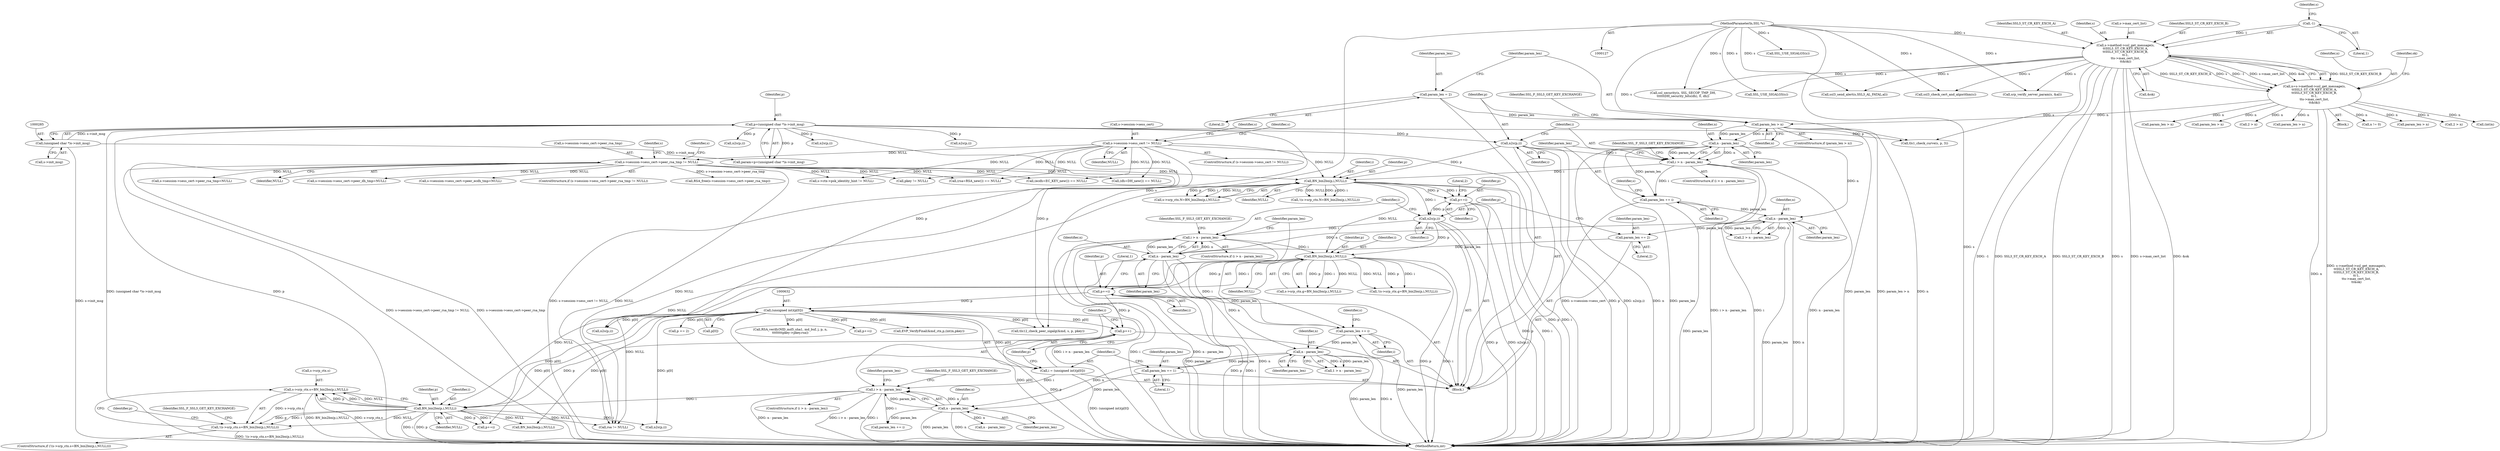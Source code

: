 digraph "0_openssl_ce325c60c74b0fa784f5872404b722e120e5cab0_0@pointer" {
"1000654" [label="(Call,s->srp_ctx.s=BN_bin2bn(p,i,NULL))"];
"1000660" [label="(Call,BN_bin2bn(p,i,NULL))"];
"1000631" [label="(Call,(unsigned int)(p[0]))"];
"1000612" [label="(Call,p+=i)"];
"1000603" [label="(Call,BN_bin2bn(p,i,NULL))"];
"1000578" [label="(Call,n2s(p,i))"];
"1000561" [label="(Call,p+=i)"];
"1000552" [label="(Call,BN_bin2bn(p,i,NULL))"];
"1000527" [label="(Call,n2s(p,i))"];
"1000282" [label="(Call,p=(unsigned char *)s->init_msg)"];
"1000284" [label="(Call,(unsigned char *)s->init_msg)"];
"1000531" [label="(Call,i > n - param_len)"];
"1000533" [label="(Call,n - param_len)"];
"1000519" [label="(Call,param_len > n)"];
"1000515" [label="(Call,param_len = 2)"];
"1000182" [label="(Call,n=s->method->ssl_get_message(s,\n\t\tSSL3_ST_CR_KEY_EXCH_A,\n\t\tSSL3_ST_CR_KEY_EXCH_B,\n\t\t-1,\n\t\ts->max_cert_list,\n\t\t&ok))"];
"1000184" [label="(Call,s->method->ssl_get_message(s,\n\t\tSSL3_ST_CR_KEY_EXCH_A,\n\t\tSSL3_ST_CR_KEY_EXCH_B,\n\t\t-1,\n\t\ts->max_cert_list,\n\t\t&ok))"];
"1000128" [label="(MethodParameterIn,SSL *s)"];
"1000188" [label="(Call,-1)"];
"1000290" [label="(Call,s->session->sess_cert != NULL)"];
"1000299" [label="(Call,s->session->sess_cert->peer_rsa_tmp != NULL)"];
"1000582" [label="(Call,i > n - param_len)"];
"1000584" [label="(Call,n - param_len)"];
"1000567" [label="(Call,n - param_len)"];
"1000541" [label="(Call,param_len += i)"];
"1000575" [label="(Call,param_len += 2)"];
"1000636" [label="(Call,p++)"];
"1000639" [label="(Call,i > n - param_len)"];
"1000629" [label="(Call,i = (unsigned int)(p[0]))"];
"1000641" [label="(Call,n - param_len)"];
"1000618" [label="(Call,n - param_len)"];
"1000592" [label="(Call,param_len += i)"];
"1000626" [label="(Call,param_len += 1)"];
"1000653" [label="(Call,!(s->srp_ctx.s=BN_bin2bn(p,i,NULL)))"];
"1001115" [label="(Call,ssl_security(s, SSL_SECOP_TMP_DH,\n\t\t\t\t\t\tDH_security_bits(dh), 0, dh))"];
"1000641" [label="(Call,n - param_len)"];
"1000521" [label="(Identifier,n)"];
"1000686" [label="(Call,n2s(p,i))"];
"1000189" [label="(Literal,1)"];
"1000642" [label="(Identifier,n)"];
"1000298" [label="(ControlStructure,if (s->session->sess_cert->peer_rsa_tmp != NULL))"];
"1000290" [label="(Call,s->session->sess_cert != NULL)"];
"1000541" [label="(Call,param_len += i)"];
"1000821" [label="(Call,n2s(p,i))"];
"1000594" [label="(Identifier,i)"];
"1000603" [label="(Call,BN_bin2bn(p,i,NULL))"];
"1000296" [label="(Identifier,NULL)"];
"1000580" [label="(Identifier,i)"];
"1000626" [label="(Call,param_len += 1)"];
"1000660" [label="(Call,BN_bin2bn(p,i,NULL))"];
"1000307" [label="(Identifier,NULL)"];
"1000313" [label="(Identifier,s)"];
"1000186" [label="(Identifier,SSL3_ST_CR_KEY_EXCH_A)"];
"1000620" [label="(Identifier,param_len)"];
"1000534" [label="(Identifier,n)"];
"1000182" [label="(Call,n=s->method->ssl_get_message(s,\n\t\tSSL3_ST_CR_KEY_EXCH_A,\n\t\tSSL3_ST_CR_KEY_EXCH_B,\n\t\t-1,\n\t\ts->max_cert_list,\n\t\t&ok))"];
"1000300" [label="(Call,s->session->sess_cert->peer_rsa_tmp)"];
"1000628" [label="(Literal,1)"];
"1001486" [label="(Call,p += 2)"];
"1000606" [label="(Identifier,NULL)"];
"1000652" [label="(ControlStructure,if (!(s->srp_ctx.s=BN_bin2bn(p,i,NULL))))"];
"1000646" [label="(Identifier,SSL_F_SSL3_GET_KEY_EXCHANGE)"];
"1000282" [label="(Call,p=(unsigned char *)s->init_msg)"];
"1000670" [label="(Identifier,p)"];
"1000516" [label="(Identifier,param_len)"];
"1000129" [label="(Block,)"];
"1000561" [label="(Call,p+=i)"];
"1000291" [label="(Call,s->session->sess_cert)"];
"1000330" [label="(Identifier,s)"];
"1000586" [label="(Identifier,param_len)"];
"1000569" [label="(Identifier,param_len)"];
"1000627" [label="(Identifier,param_len)"];
"1001205" [label="(Call,(ecdh=EC_KEY_new()) == NULL)"];
"1001505" [label="(Call,n2s(p,i))"];
"1000553" [label="(Identifier,p)"];
"1000515" [label="(Call,param_len = 2)"];
"1000640" [label="(Identifier,i)"];
"1000605" [label="(Identifier,i)"];
"1000661" [label="(Identifier,p)"];
"1001540" [label="(Call,SSL_USE_SIGALGS(s))"];
"1000533" [label="(Call,n - param_len)"];
"1000517" [label="(Literal,2)"];
"1001790" [label="(MethodReturn,int)"];
"1000562" [label="(Identifier,p)"];
"1000662" [label="(Identifier,i)"];
"1000616" [label="(Call,1 > n - param_len)"];
"1000582" [label="(Call,i > n - param_len)"];
"1000955" [label="(Call,(dh=DH_new()) == NULL)"];
"1000422" [label="(Call,n2s(p,i))"];
"1001739" [label="(Call,n != 0)"];
"1000286" [label="(Call,s->init_msg)"];
"1000633" [label="(Call,p[0])"];
"1000414" [label="(Call,param_len > n)"];
"1000593" [label="(Identifier,param_len)"];
"1000545" [label="(Call,!(s->srp_ctx.N=BN_bin2bn(p,i,NULL)))"];
"1000669" [label="(Call,p+=i)"];
"1000185" [label="(Identifier,s)"];
"1000280" [label="(Call,param=p=(unsigned char *)s->init_msg)"];
"1000666" [label="(Identifier,SSL_F_SSL3_GET_KEY_EXCHANGE)"];
"1000518" [label="(ControlStructure,if (param_len > n))"];
"1000191" [label="(Identifier,s)"];
"1001452" [label="(Call,2 > n)"];
"1000546" [label="(Call,s->srp_ctx.N=BN_bin2bn(p,i,NULL))"];
"1000619" [label="(Identifier,n)"];
"1000655" [label="(Call,s->srp_ctx.s)"];
"1000383" [label="(Identifier,s)"];
"1000531" [label="(Call,i > n - param_len)"];
"1001626" [label="(Call,RSA_verify(NID_md5_sha1, md_buf, j, p, n,\n\t\t\t\t\t\t\t\tpkey->pkey.rsa))"];
"1000579" [label="(Identifier,p)"];
"1000576" [label="(Identifier,param_len)"];
"1000552" [label="(Call,BN_bin2bn(p,i,NULL))"];
"1000317" [label="(Call,s->session->sess_cert->peer_rsa_tmp=NULL)"];
"1000663" [label="(Identifier,NULL)"];
"1000636" [label="(Call,p++)"];
"1000466" [label="(Call,s->ctx->psk_identity_hint != NULL)"];
"1001229" [label="(Call,tls1_check_curve(s, p, 3))"];
"1001755" [label="(Call,ssl3_send_alert(s,SSL3_AL_FATAL,al))"];
"1000638" [label="(ControlStructure,if (i > n - param_len))"];
"1000578" [label="(Call,n2s(p,i))"];
"1000190" [label="(Call,s->max_cert_list)"];
"1000649" [label="(Call,param_len += i)"];
"1000585" [label="(Identifier,n)"];
"1000187" [label="(Identifier,SSL3_ST_CR_KEY_EXCH_B)"];
"1000565" [label="(Call,2 > n - param_len)"];
"1001462" [label="(Call,tls12_check_peer_sigalg(&md, s, p, pkey))"];
"1000631" [label="(Call,(unsigned int)(p[0]))"];
"1000630" [label="(Identifier,i)"];
"1000612" [label="(Call,p+=i)"];
"1000283" [label="(Identifier,p)"];
"1000183" [label="(Identifier,n)"];
"1000188" [label="(Call,-1)"];
"1000637" [label="(Identifier,p)"];
"1000514" [label="(Block,)"];
"1000535" [label="(Identifier,param_len)"];
"1001732" [label="(Call,ssl3_check_cert_and_algorithm(s))"];
"1000639" [label="(Call,i > n - param_len)"];
"1000654" [label="(Call,s->srp_ctx.s=BN_bin2bn(p,i,NULL))"];
"1000567" [label="(Call,n - param_len)"];
"1000289" [label="(ControlStructure,if (s->session->sess_cert != NULL))"];
"1000614" [label="(Identifier,i)"];
"1000728" [label="(Call,srp_verify_server_param(s, &al))"];
"1000520" [label="(Identifier,param_len)"];
"1000542" [label="(Identifier,param_len)"];
"1000199" [label="(Call,(int)n)"];
"1001763" [label="(Call,rsa != NULL)"];
"1000568" [label="(Identifier,n)"];
"1000543" [label="(Identifier,i)"];
"1000675" [label="(Call,n - param_len)"];
"1000592" [label="(Call,param_len += i)"];
"1000581" [label="(ControlStructure,if (i > n - param_len))"];
"1000519" [label="(Call,param_len > n)"];
"1000575" [label="(Call,param_len += 2)"];
"1000604" [label="(Identifier,p)"];
"1000343" [label="(Call,s->session->sess_cert->peer_dh_tmp=NULL)"];
"1000529" [label="(Identifier,i)"];
"1000538" [label="(Identifier,SSL_F_SSL3_GET_KEY_EXCHANGE)"];
"1000184" [label="(Call,s->method->ssl_get_message(s,\n\t\tSSL3_ST_CR_KEY_EXCH_A,\n\t\tSSL3_ST_CR_KEY_EXCH_B,\n\t\t-1,\n\t\ts->max_cert_list,\n\t\t&ok))"];
"1000284" [label="(Call,(unsigned char *)s->init_msg)"];
"1000527" [label="(Call,n2s(p,i))"];
"1000563" [label="(Identifier,i)"];
"1000128" [label="(MethodParameterIn,SSL *s)"];
"1000617" [label="(Literal,1)"];
"1000720" [label="(Call,p+=i)"];
"1001699" [label="(Call,EVP_VerifyFinal(&md_ctx,p,(int)n,pkey))"];
"1000524" [label="(Identifier,SSL_F_SSL3_GET_KEY_EXCHANGE)"];
"1001447" [label="(Call,SSL_USE_SIGALGS(s))"];
"1000597" [label="(Call,s->srp_ctx.g=BN_bin2bn(p,i,NULL))"];
"1000549" [label="(Identifier,s)"];
"1001219" [label="(Call,param_len > n)"];
"1001442" [label="(Call,pkey != NULL)"];
"1000369" [label="(Call,s->session->sess_cert->peer_ecdh_tmp=NULL)"];
"1000532" [label="(Identifier,i)"];
"1000566" [label="(Literal,2)"];
"1000583" [label="(Identifier,i)"];
"1000555" [label="(Identifier,NULL)"];
"1000813" [label="(Call,param_len > n)"];
"1001497" [label="(Call,2 > n)"];
"1000977" [label="(Call,n2s(p,i))"];
"1000650" [label="(Identifier,param_len)"];
"1000969" [label="(Call,param_len > n)"];
"1000711" [label="(Call,BN_bin2bn(p,i,NULL))"];
"1000530" [label="(ControlStructure,if (i > n - param_len))"];
"1000799" [label="(Call,(rsa=RSA_new()) == NULL)"];
"1000618" [label="(Call,n - param_len)"];
"1000303" [label="(Identifier,s)"];
"1000197" [label="(Identifier,ok)"];
"1000299" [label="(Call,s->session->sess_cert->peer_rsa_tmp != NULL)"];
"1000528" [label="(Identifier,p)"];
"1000643" [label="(Identifier,param_len)"];
"1000596" [label="(Call,!(s->srp_ctx.g=BN_bin2bn(p,i,NULL)))"];
"1000554" [label="(Identifier,i)"];
"1000600" [label="(Identifier,s)"];
"1000309" [label="(Call,RSA_free(s->session->sess_cert->peer_rsa_tmp))"];
"1000629" [label="(Call,i = (unsigned int)(p[0]))"];
"1000589" [label="(Identifier,SSL_F_SSL3_GET_KEY_EXCHANGE)"];
"1000613" [label="(Identifier,p)"];
"1000653" [label="(Call,!(s->srp_ctx.s=BN_bin2bn(p,i,NULL)))"];
"1000193" [label="(Call,&ok)"];
"1000577" [label="(Literal,2)"];
"1000584" [label="(Call,n - param_len)"];
"1000654" -> "1000653"  [label="AST: "];
"1000654" -> "1000660"  [label="CFG: "];
"1000655" -> "1000654"  [label="AST: "];
"1000660" -> "1000654"  [label="AST: "];
"1000653" -> "1000654"  [label="CFG: "];
"1000654" -> "1001790"  [label="DDG: s->srp_ctx.s"];
"1000654" -> "1001790"  [label="DDG: BN_bin2bn(p,i,NULL)"];
"1000654" -> "1000653"  [label="DDG: s->srp_ctx.s"];
"1000660" -> "1000654"  [label="DDG: p"];
"1000660" -> "1000654"  [label="DDG: i"];
"1000660" -> "1000654"  [label="DDG: NULL"];
"1000660" -> "1000663"  [label="CFG: "];
"1000661" -> "1000660"  [label="AST: "];
"1000662" -> "1000660"  [label="AST: "];
"1000663" -> "1000660"  [label="AST: "];
"1000660" -> "1001790"  [label="DDG: p"];
"1000660" -> "1001790"  [label="DDG: i"];
"1000660" -> "1000653"  [label="DDG: p"];
"1000660" -> "1000653"  [label="DDG: i"];
"1000660" -> "1000653"  [label="DDG: NULL"];
"1000631" -> "1000660"  [label="DDG: p[0]"];
"1000636" -> "1000660"  [label="DDG: p"];
"1000639" -> "1000660"  [label="DDG: i"];
"1000603" -> "1000660"  [label="DDG: NULL"];
"1000660" -> "1000669"  [label="DDG: i"];
"1000660" -> "1000669"  [label="DDG: p"];
"1000660" -> "1000686"  [label="DDG: i"];
"1000660" -> "1000711"  [label="DDG: NULL"];
"1000660" -> "1001763"  [label="DDG: NULL"];
"1000631" -> "1000629"  [label="AST: "];
"1000631" -> "1000633"  [label="CFG: "];
"1000632" -> "1000631"  [label="AST: "];
"1000633" -> "1000631"  [label="AST: "];
"1000629" -> "1000631"  [label="CFG: "];
"1000631" -> "1001790"  [label="DDG: p[0]"];
"1000631" -> "1000629"  [label="DDG: p[0]"];
"1000612" -> "1000631"  [label="DDG: p"];
"1000631" -> "1000636"  [label="DDG: p[0]"];
"1000631" -> "1000669"  [label="DDG: p[0]"];
"1000631" -> "1000686"  [label="DDG: p[0]"];
"1000631" -> "1000711"  [label="DDG: p[0]"];
"1000631" -> "1000720"  [label="DDG: p[0]"];
"1000631" -> "1001462"  [label="DDG: p[0]"];
"1000631" -> "1001486"  [label="DDG: p[0]"];
"1000631" -> "1001505"  [label="DDG: p[0]"];
"1000631" -> "1001626"  [label="DDG: p[0]"];
"1000631" -> "1001699"  [label="DDG: p[0]"];
"1000612" -> "1000514"  [label="AST: "];
"1000612" -> "1000614"  [label="CFG: "];
"1000613" -> "1000612"  [label="AST: "];
"1000614" -> "1000612"  [label="AST: "];
"1000617" -> "1000612"  [label="CFG: "];
"1000612" -> "1001790"  [label="DDG: i"];
"1000612" -> "1001790"  [label="DDG: p"];
"1000603" -> "1000612"  [label="DDG: i"];
"1000603" -> "1000612"  [label="DDG: p"];
"1000612" -> "1000636"  [label="DDG: p"];
"1000603" -> "1000597"  [label="AST: "];
"1000603" -> "1000606"  [label="CFG: "];
"1000604" -> "1000603"  [label="AST: "];
"1000605" -> "1000603"  [label="AST: "];
"1000606" -> "1000603"  [label="AST: "];
"1000597" -> "1000603"  [label="CFG: "];
"1000603" -> "1001790"  [label="DDG: p"];
"1000603" -> "1001790"  [label="DDG: i"];
"1000603" -> "1000596"  [label="DDG: p"];
"1000603" -> "1000596"  [label="DDG: i"];
"1000603" -> "1000596"  [label="DDG: NULL"];
"1000603" -> "1000597"  [label="DDG: p"];
"1000603" -> "1000597"  [label="DDG: i"];
"1000603" -> "1000597"  [label="DDG: NULL"];
"1000578" -> "1000603"  [label="DDG: p"];
"1000582" -> "1000603"  [label="DDG: i"];
"1000552" -> "1000603"  [label="DDG: NULL"];
"1000603" -> "1001763"  [label="DDG: NULL"];
"1000578" -> "1000514"  [label="AST: "];
"1000578" -> "1000580"  [label="CFG: "];
"1000579" -> "1000578"  [label="AST: "];
"1000580" -> "1000578"  [label="AST: "];
"1000583" -> "1000578"  [label="CFG: "];
"1000578" -> "1001790"  [label="DDG: p"];
"1000578" -> "1001790"  [label="DDG: n2s(p,i)"];
"1000561" -> "1000578"  [label="DDG: p"];
"1000552" -> "1000578"  [label="DDG: i"];
"1000578" -> "1000582"  [label="DDG: i"];
"1000561" -> "1000514"  [label="AST: "];
"1000561" -> "1000563"  [label="CFG: "];
"1000562" -> "1000561"  [label="AST: "];
"1000563" -> "1000561"  [label="AST: "];
"1000566" -> "1000561"  [label="CFG: "];
"1000561" -> "1001790"  [label="DDG: i"];
"1000561" -> "1001790"  [label="DDG: p"];
"1000552" -> "1000561"  [label="DDG: i"];
"1000552" -> "1000561"  [label="DDG: p"];
"1000552" -> "1000546"  [label="AST: "];
"1000552" -> "1000555"  [label="CFG: "];
"1000553" -> "1000552"  [label="AST: "];
"1000554" -> "1000552"  [label="AST: "];
"1000555" -> "1000552"  [label="AST: "];
"1000546" -> "1000552"  [label="CFG: "];
"1000552" -> "1001790"  [label="DDG: p"];
"1000552" -> "1001790"  [label="DDG: i"];
"1000552" -> "1000545"  [label="DDG: p"];
"1000552" -> "1000545"  [label="DDG: i"];
"1000552" -> "1000545"  [label="DDG: NULL"];
"1000552" -> "1000546"  [label="DDG: p"];
"1000552" -> "1000546"  [label="DDG: i"];
"1000552" -> "1000546"  [label="DDG: NULL"];
"1000527" -> "1000552"  [label="DDG: p"];
"1000531" -> "1000552"  [label="DDG: i"];
"1000290" -> "1000552"  [label="DDG: NULL"];
"1000299" -> "1000552"  [label="DDG: NULL"];
"1000552" -> "1001763"  [label="DDG: NULL"];
"1000527" -> "1000514"  [label="AST: "];
"1000527" -> "1000529"  [label="CFG: "];
"1000528" -> "1000527"  [label="AST: "];
"1000529" -> "1000527"  [label="AST: "];
"1000532" -> "1000527"  [label="CFG: "];
"1000527" -> "1001790"  [label="DDG: p"];
"1000527" -> "1001790"  [label="DDG: n2s(p,i)"];
"1000282" -> "1000527"  [label="DDG: p"];
"1000527" -> "1000531"  [label="DDG: i"];
"1000282" -> "1000280"  [label="AST: "];
"1000282" -> "1000284"  [label="CFG: "];
"1000283" -> "1000282"  [label="AST: "];
"1000284" -> "1000282"  [label="AST: "];
"1000280" -> "1000282"  [label="CFG: "];
"1000282" -> "1001790"  [label="DDG: (unsigned char *)s->init_msg"];
"1000282" -> "1001790"  [label="DDG: p"];
"1000282" -> "1000280"  [label="DDG: p"];
"1000284" -> "1000282"  [label="DDG: s->init_msg"];
"1000282" -> "1000422"  [label="DDG: p"];
"1000282" -> "1000821"  [label="DDG: p"];
"1000282" -> "1000977"  [label="DDG: p"];
"1000282" -> "1001229"  [label="DDG: p"];
"1000282" -> "1001462"  [label="DDG: p"];
"1000282" -> "1001505"  [label="DDG: p"];
"1000284" -> "1000286"  [label="CFG: "];
"1000285" -> "1000284"  [label="AST: "];
"1000286" -> "1000284"  [label="AST: "];
"1000284" -> "1001790"  [label="DDG: s->init_msg"];
"1000284" -> "1000280"  [label="DDG: s->init_msg"];
"1000531" -> "1000530"  [label="AST: "];
"1000531" -> "1000533"  [label="CFG: "];
"1000532" -> "1000531"  [label="AST: "];
"1000533" -> "1000531"  [label="AST: "];
"1000538" -> "1000531"  [label="CFG: "];
"1000542" -> "1000531"  [label="CFG: "];
"1000531" -> "1001790"  [label="DDG: n - param_len"];
"1000531" -> "1001790"  [label="DDG: i > n - param_len"];
"1000531" -> "1001790"  [label="DDG: i"];
"1000533" -> "1000531"  [label="DDG: n"];
"1000533" -> "1000531"  [label="DDG: param_len"];
"1000531" -> "1000541"  [label="DDG: i"];
"1000533" -> "1000535"  [label="CFG: "];
"1000534" -> "1000533"  [label="AST: "];
"1000535" -> "1000533"  [label="AST: "];
"1000533" -> "1001790"  [label="DDG: n"];
"1000533" -> "1001790"  [label="DDG: param_len"];
"1000519" -> "1000533"  [label="DDG: n"];
"1000519" -> "1000533"  [label="DDG: param_len"];
"1000533" -> "1000541"  [label="DDG: param_len"];
"1000533" -> "1000567"  [label="DDG: n"];
"1000519" -> "1000518"  [label="AST: "];
"1000519" -> "1000521"  [label="CFG: "];
"1000520" -> "1000519"  [label="AST: "];
"1000521" -> "1000519"  [label="AST: "];
"1000524" -> "1000519"  [label="CFG: "];
"1000528" -> "1000519"  [label="CFG: "];
"1000519" -> "1001790"  [label="DDG: param_len"];
"1000519" -> "1001790"  [label="DDG: param_len > n"];
"1000519" -> "1001790"  [label="DDG: n"];
"1000515" -> "1000519"  [label="DDG: param_len"];
"1000182" -> "1000519"  [label="DDG: n"];
"1000515" -> "1000514"  [label="AST: "];
"1000515" -> "1000517"  [label="CFG: "];
"1000516" -> "1000515"  [label="AST: "];
"1000517" -> "1000515"  [label="AST: "];
"1000520" -> "1000515"  [label="CFG: "];
"1000182" -> "1000129"  [label="AST: "];
"1000182" -> "1000184"  [label="CFG: "];
"1000183" -> "1000182"  [label="AST: "];
"1000184" -> "1000182"  [label="AST: "];
"1000197" -> "1000182"  [label="CFG: "];
"1000182" -> "1001790"  [label="DDG: s->method->ssl_get_message(s,\n\t\tSSL3_ST_CR_KEY_EXCH_A,\n\t\tSSL3_ST_CR_KEY_EXCH_B,\n\t\t-1,\n\t\ts->max_cert_list,\n\t\t&ok)"];
"1000182" -> "1001790"  [label="DDG: n"];
"1000184" -> "1000182"  [label="DDG: SSL3_ST_CR_KEY_EXCH_B"];
"1000184" -> "1000182"  [label="DDG: SSL3_ST_CR_KEY_EXCH_A"];
"1000184" -> "1000182"  [label="DDG: s"];
"1000184" -> "1000182"  [label="DDG: -1"];
"1000184" -> "1000182"  [label="DDG: s->max_cert_list"];
"1000184" -> "1000182"  [label="DDG: &ok"];
"1000182" -> "1000199"  [label="DDG: n"];
"1000182" -> "1000414"  [label="DDG: n"];
"1000182" -> "1000813"  [label="DDG: n"];
"1000182" -> "1000969"  [label="DDG: n"];
"1000182" -> "1001219"  [label="DDG: n"];
"1000182" -> "1001452"  [label="DDG: n"];
"1000182" -> "1001497"  [label="DDG: n"];
"1000182" -> "1001739"  [label="DDG: n"];
"1000184" -> "1000193"  [label="CFG: "];
"1000185" -> "1000184"  [label="AST: "];
"1000186" -> "1000184"  [label="AST: "];
"1000187" -> "1000184"  [label="AST: "];
"1000188" -> "1000184"  [label="AST: "];
"1000190" -> "1000184"  [label="AST: "];
"1000193" -> "1000184"  [label="AST: "];
"1000184" -> "1001790"  [label="DDG: -1"];
"1000184" -> "1001790"  [label="DDG: SSL3_ST_CR_KEY_EXCH_A"];
"1000184" -> "1001790"  [label="DDG: SSL3_ST_CR_KEY_EXCH_B"];
"1000184" -> "1001790"  [label="DDG: s"];
"1000184" -> "1001790"  [label="DDG: s->max_cert_list"];
"1000184" -> "1001790"  [label="DDG: &ok"];
"1000128" -> "1000184"  [label="DDG: s"];
"1000188" -> "1000184"  [label="DDG: 1"];
"1000184" -> "1000728"  [label="DDG: s"];
"1000184" -> "1001115"  [label="DDG: s"];
"1000184" -> "1001229"  [label="DDG: s"];
"1000184" -> "1001447"  [label="DDG: s"];
"1000184" -> "1001732"  [label="DDG: s"];
"1000184" -> "1001755"  [label="DDG: s"];
"1000128" -> "1000127"  [label="AST: "];
"1000128" -> "1001790"  [label="DDG: s"];
"1000128" -> "1000728"  [label="DDG: s"];
"1000128" -> "1001115"  [label="DDG: s"];
"1000128" -> "1001229"  [label="DDG: s"];
"1000128" -> "1001447"  [label="DDG: s"];
"1000128" -> "1001462"  [label="DDG: s"];
"1000128" -> "1001540"  [label="DDG: s"];
"1000128" -> "1001732"  [label="DDG: s"];
"1000128" -> "1001755"  [label="DDG: s"];
"1000188" -> "1000189"  [label="CFG: "];
"1000189" -> "1000188"  [label="AST: "];
"1000191" -> "1000188"  [label="CFG: "];
"1000290" -> "1000289"  [label="AST: "];
"1000290" -> "1000296"  [label="CFG: "];
"1000291" -> "1000290"  [label="AST: "];
"1000296" -> "1000290"  [label="AST: "];
"1000303" -> "1000290"  [label="CFG: "];
"1000383" -> "1000290"  [label="CFG: "];
"1000290" -> "1001790"  [label="DDG: s->session->sess_cert"];
"1000290" -> "1001790"  [label="DDG: s->session->sess_cert != NULL"];
"1000290" -> "1000299"  [label="DDG: NULL"];
"1000290" -> "1000466"  [label="DDG: NULL"];
"1000290" -> "1000799"  [label="DDG: NULL"];
"1000290" -> "1000955"  [label="DDG: NULL"];
"1000290" -> "1001205"  [label="DDG: NULL"];
"1000290" -> "1001442"  [label="DDG: NULL"];
"1000290" -> "1001763"  [label="DDG: NULL"];
"1000299" -> "1000298"  [label="AST: "];
"1000299" -> "1000307"  [label="CFG: "];
"1000300" -> "1000299"  [label="AST: "];
"1000307" -> "1000299"  [label="AST: "];
"1000313" -> "1000299"  [label="CFG: "];
"1000330" -> "1000299"  [label="CFG: "];
"1000299" -> "1001790"  [label="DDG: s->session->sess_cert->peer_rsa_tmp != NULL"];
"1000299" -> "1001790"  [label="DDG: s->session->sess_cert->peer_rsa_tmp"];
"1000299" -> "1000309"  [label="DDG: s->session->sess_cert->peer_rsa_tmp"];
"1000299" -> "1000317"  [label="DDG: NULL"];
"1000299" -> "1000343"  [label="DDG: NULL"];
"1000299" -> "1000369"  [label="DDG: NULL"];
"1000299" -> "1000466"  [label="DDG: NULL"];
"1000299" -> "1000799"  [label="DDG: NULL"];
"1000299" -> "1000955"  [label="DDG: NULL"];
"1000299" -> "1001205"  [label="DDG: NULL"];
"1000299" -> "1001442"  [label="DDG: NULL"];
"1000299" -> "1001763"  [label="DDG: NULL"];
"1000582" -> "1000581"  [label="AST: "];
"1000582" -> "1000584"  [label="CFG: "];
"1000583" -> "1000582"  [label="AST: "];
"1000584" -> "1000582"  [label="AST: "];
"1000589" -> "1000582"  [label="CFG: "];
"1000593" -> "1000582"  [label="CFG: "];
"1000582" -> "1001790"  [label="DDG: i"];
"1000582" -> "1001790"  [label="DDG: n - param_len"];
"1000582" -> "1001790"  [label="DDG: i > n - param_len"];
"1000584" -> "1000582"  [label="DDG: n"];
"1000584" -> "1000582"  [label="DDG: param_len"];
"1000582" -> "1000592"  [label="DDG: i"];
"1000584" -> "1000586"  [label="CFG: "];
"1000585" -> "1000584"  [label="AST: "];
"1000586" -> "1000584"  [label="AST: "];
"1000584" -> "1001790"  [label="DDG: param_len"];
"1000584" -> "1001790"  [label="DDG: n"];
"1000567" -> "1000584"  [label="DDG: n"];
"1000575" -> "1000584"  [label="DDG: param_len"];
"1000584" -> "1000592"  [label="DDG: param_len"];
"1000584" -> "1000618"  [label="DDG: n"];
"1000567" -> "1000565"  [label="AST: "];
"1000567" -> "1000569"  [label="CFG: "];
"1000568" -> "1000567"  [label="AST: "];
"1000569" -> "1000567"  [label="AST: "];
"1000565" -> "1000567"  [label="CFG: "];
"1000567" -> "1001790"  [label="DDG: param_len"];
"1000567" -> "1001790"  [label="DDG: n"];
"1000567" -> "1000565"  [label="DDG: n"];
"1000567" -> "1000565"  [label="DDG: param_len"];
"1000541" -> "1000567"  [label="DDG: param_len"];
"1000567" -> "1000575"  [label="DDG: param_len"];
"1000541" -> "1000514"  [label="AST: "];
"1000541" -> "1000543"  [label="CFG: "];
"1000542" -> "1000541"  [label="AST: "];
"1000543" -> "1000541"  [label="AST: "];
"1000549" -> "1000541"  [label="CFG: "];
"1000541" -> "1001790"  [label="DDG: param_len"];
"1000575" -> "1000514"  [label="AST: "];
"1000575" -> "1000577"  [label="CFG: "];
"1000576" -> "1000575"  [label="AST: "];
"1000577" -> "1000575"  [label="AST: "];
"1000579" -> "1000575"  [label="CFG: "];
"1000636" -> "1000514"  [label="AST: "];
"1000636" -> "1000637"  [label="CFG: "];
"1000637" -> "1000636"  [label="AST: "];
"1000640" -> "1000636"  [label="CFG: "];
"1000636" -> "1001790"  [label="DDG: p"];
"1000639" -> "1000638"  [label="AST: "];
"1000639" -> "1000641"  [label="CFG: "];
"1000640" -> "1000639"  [label="AST: "];
"1000641" -> "1000639"  [label="AST: "];
"1000646" -> "1000639"  [label="CFG: "];
"1000650" -> "1000639"  [label="CFG: "];
"1000639" -> "1001790"  [label="DDG: n - param_len"];
"1000639" -> "1001790"  [label="DDG: i > n - param_len"];
"1000639" -> "1001790"  [label="DDG: i"];
"1000629" -> "1000639"  [label="DDG: i"];
"1000641" -> "1000639"  [label="DDG: n"];
"1000641" -> "1000639"  [label="DDG: param_len"];
"1000639" -> "1000649"  [label="DDG: i"];
"1000629" -> "1000514"  [label="AST: "];
"1000630" -> "1000629"  [label="AST: "];
"1000637" -> "1000629"  [label="CFG: "];
"1000629" -> "1001790"  [label="DDG: (unsigned int)(p[0])"];
"1000641" -> "1000643"  [label="CFG: "];
"1000642" -> "1000641"  [label="AST: "];
"1000643" -> "1000641"  [label="AST: "];
"1000641" -> "1001790"  [label="DDG: param_len"];
"1000641" -> "1001790"  [label="DDG: n"];
"1000618" -> "1000641"  [label="DDG: n"];
"1000626" -> "1000641"  [label="DDG: param_len"];
"1000641" -> "1000649"  [label="DDG: param_len"];
"1000641" -> "1000675"  [label="DDG: n"];
"1000618" -> "1000616"  [label="AST: "];
"1000618" -> "1000620"  [label="CFG: "];
"1000619" -> "1000618"  [label="AST: "];
"1000620" -> "1000618"  [label="AST: "];
"1000616" -> "1000618"  [label="CFG: "];
"1000618" -> "1001790"  [label="DDG: n"];
"1000618" -> "1001790"  [label="DDG: param_len"];
"1000618" -> "1000616"  [label="DDG: n"];
"1000618" -> "1000616"  [label="DDG: param_len"];
"1000592" -> "1000618"  [label="DDG: param_len"];
"1000618" -> "1000626"  [label="DDG: param_len"];
"1000592" -> "1000514"  [label="AST: "];
"1000592" -> "1000594"  [label="CFG: "];
"1000593" -> "1000592"  [label="AST: "];
"1000594" -> "1000592"  [label="AST: "];
"1000600" -> "1000592"  [label="CFG: "];
"1000592" -> "1001790"  [label="DDG: param_len"];
"1000626" -> "1000514"  [label="AST: "];
"1000626" -> "1000628"  [label="CFG: "];
"1000627" -> "1000626"  [label="AST: "];
"1000628" -> "1000626"  [label="AST: "];
"1000630" -> "1000626"  [label="CFG: "];
"1000653" -> "1000652"  [label="AST: "];
"1000666" -> "1000653"  [label="CFG: "];
"1000670" -> "1000653"  [label="CFG: "];
"1000653" -> "1001790"  [label="DDG: !(s->srp_ctx.s=BN_bin2bn(p,i,NULL))"];
}

